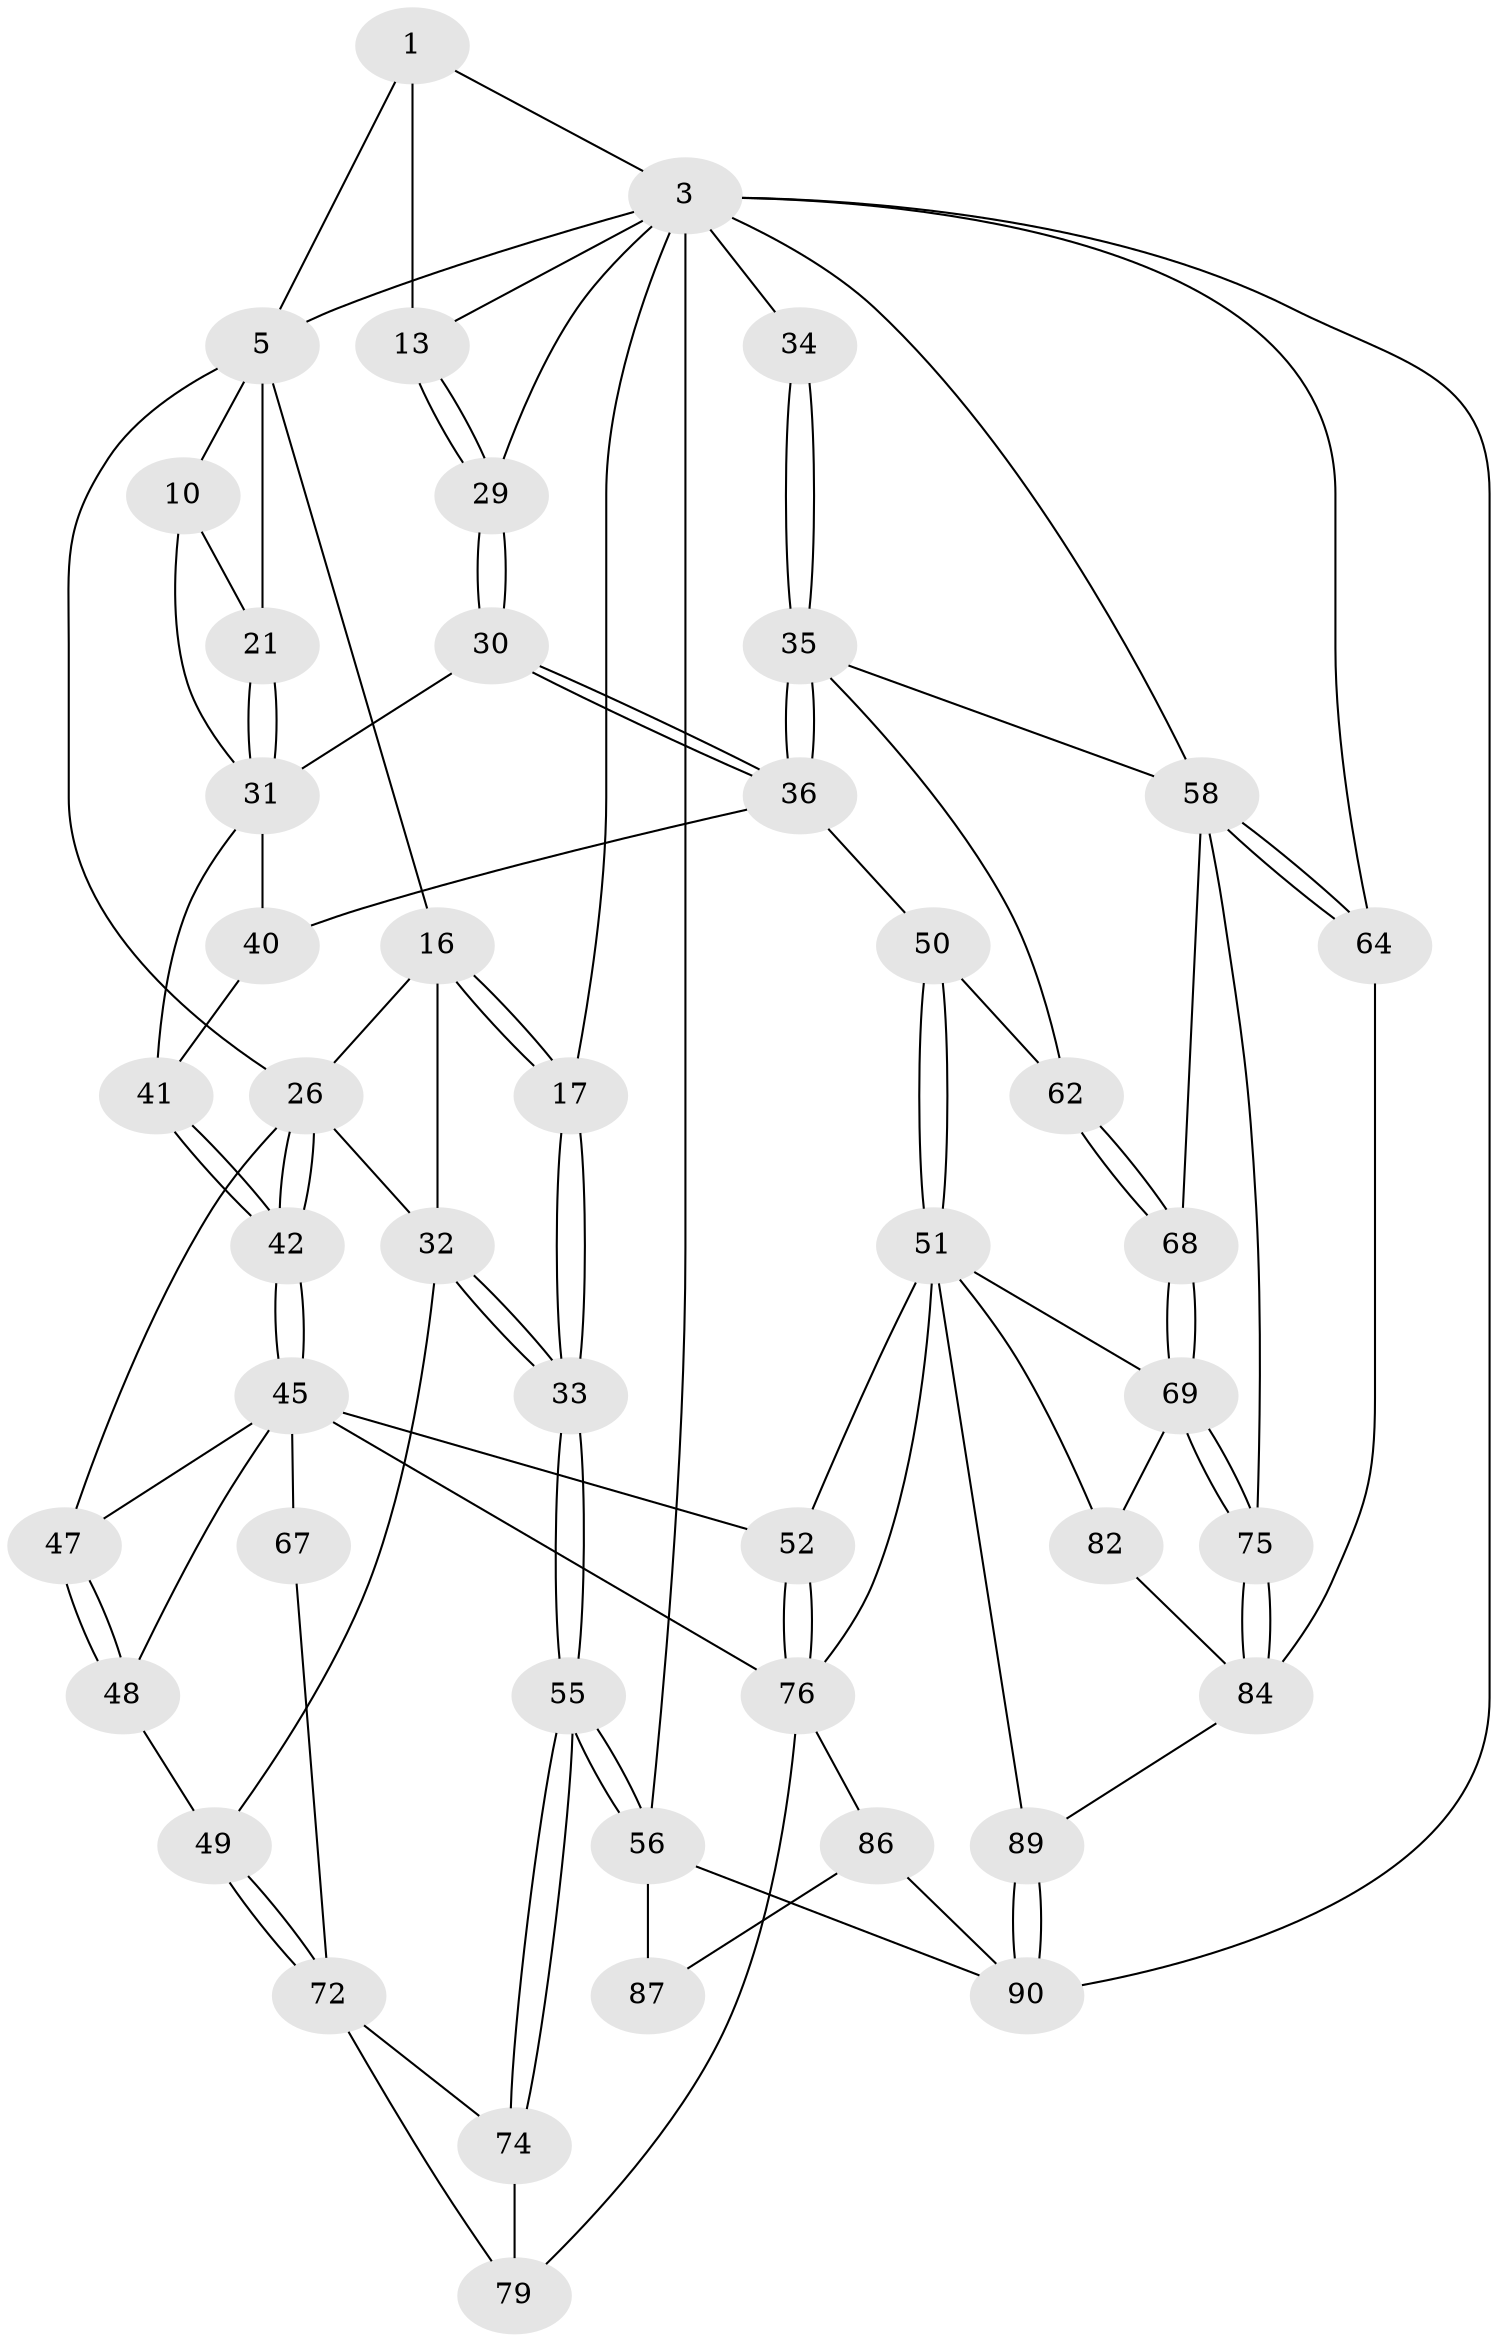 // original degree distribution, {3: 0.021739130434782608, 5: 0.5652173913043478, 6: 0.1956521739130435, 4: 0.21739130434782608}
// Generated by graph-tools (version 1.1) at 2025/28/03/15/25 16:28:09]
// undirected, 46 vertices, 109 edges
graph export_dot {
graph [start="1"]
  node [color=gray90,style=filled];
  1 [pos="+0.5626860998792469+0",super="+7+2"];
  3 [pos="+1+0",super="+23+4+63"];
  5 [pos="+0.050612903784273786+0",super="+6+11"];
  10 [pos="+0.3063274963011916+0.10147720072612293",super="+19"];
  13 [pos="+0.6579432500231156+0.13716276673775316",super="+14"];
  16 [pos="+0.1545890025413702+0.17644419204463935",super="+28"];
  17 [pos="+0+0"];
  21 [pos="+0.4701959277102449+0.21567816315236496"];
  26 [pos="+0.28567163389785843+0.2962757725384052",super="+27"];
  29 [pos="+0.7109703632153161+0.20132991371674705"];
  30 [pos="+0.6112773311732794+0.29967990033010206"];
  31 [pos="+0.5140815556193942+0.2854332441511285",super="+37"];
  32 [pos="+0+0.45949469373055646",super="+44"];
  33 [pos="+0+0.4652904303207827"];
  34 [pos="+0.8360966879619811+0.3286606254340938"];
  35 [pos="+0.7935325456944649+0.4005433584382891",super="+61"];
  36 [pos="+0.6531291229698166+0.40291017943132396",super="+39"];
  40 [pos="+0.5388214479996906+0.3996625955599264"];
  41 [pos="+0.42132557962879263+0.41561872690972995"];
  42 [pos="+0.403884347167848+0.42965422137493764"];
  45 [pos="+0.3998493140651878+0.47180409539660895",super="+53+46"];
  47 [pos="+0.3154043234712113+0.4371597136443368"];
  48 [pos="+0.2526314983009615+0.4927836966830604"];
  49 [pos="+0.1355391251915214+0.4334909113354656"];
  50 [pos="+0.5683602880081181+0.49253728325343626"];
  51 [pos="+0.5225743189045902+0.5669104963106374",super="+71"];
  52 [pos="+0.5144656976719189+0.5661505376578932"];
  55 [pos="+0+0.5764446033236362"];
  56 [pos="+0+0.8462265233671958",super="+57"];
  58 [pos="+1+0.7335071186003796",super="+59"];
  62 [pos="+0.6491155542589626+0.5152128245515541"];
  64 [pos="+1+0.7511102742239227"];
  67 [pos="+0.30747680263321603+0.606526043061112"];
  68 [pos="+0.7211110746176227+0.562096491171986"];
  69 [pos="+0.6534301715475181+0.6479646122894194",super="+70"];
  72 [pos="+0.2524511433544948+0.6268753007647898",super="+73"];
  74 [pos="+0+0.5997036849441291"];
  75 [pos="+0.7344775882618814+0.7052458364270574"];
  76 [pos="+0.3714359422189104+0.7007217835073986",super="+77"];
  79 [pos="+0.23469268270460078+0.7617041568236805"];
  82 [pos="+0.6299049037970776+0.7499998371955349"];
  84 [pos="+0.7290772673645908+0.7939252274782121",super="+85"];
  86 [pos="+0.25470325387260606+0.82183916765066",super="+88"];
  87 [pos="+0.1831543411642688+0.8694120399461766"];
  89 [pos="+0.6401904624387665+0.9943930090095702"];
  90 [pos="+0.6149596365874959+1",super="+91"];
  1 -- 13 [weight=2];
  1 -- 3;
  1 -- 5 [weight=2];
  3 -- 34 [weight=2];
  3 -- 58;
  3 -- 29;
  3 -- 13;
  3 -- 17;
  3 -- 5;
  3 -- 56 [weight=2];
  3 -- 64;
  3 -- 90;
  5 -- 10 [weight=3];
  5 -- 21;
  5 -- 16;
  5 -- 26;
  10 -- 21;
  10 -- 31;
  13 -- 29;
  13 -- 29;
  16 -- 17;
  16 -- 17;
  16 -- 26;
  16 -- 32;
  17 -- 33;
  17 -- 33;
  21 -- 31;
  21 -- 31;
  26 -- 42;
  26 -- 42;
  26 -- 47;
  26 -- 32;
  29 -- 30;
  29 -- 30;
  30 -- 31;
  30 -- 36;
  30 -- 36;
  31 -- 40;
  31 -- 41;
  32 -- 33;
  32 -- 33;
  32 -- 49;
  33 -- 55;
  33 -- 55;
  34 -- 35;
  34 -- 35;
  35 -- 36;
  35 -- 36;
  35 -- 58;
  35 -- 62;
  36 -- 40;
  36 -- 50;
  40 -- 41;
  41 -- 42;
  41 -- 42;
  42 -- 45;
  42 -- 45;
  45 -- 67 [weight=2];
  45 -- 52;
  45 -- 76;
  45 -- 48;
  45 -- 47;
  47 -- 48;
  47 -- 48;
  48 -- 49;
  49 -- 72;
  49 -- 72;
  50 -- 51;
  50 -- 51;
  50 -- 62;
  51 -- 52;
  51 -- 82;
  51 -- 89;
  51 -- 69;
  51 -- 76;
  52 -- 76;
  52 -- 76;
  55 -- 56;
  55 -- 56;
  55 -- 74;
  55 -- 74;
  56 -- 87 [weight=2];
  56 -- 90;
  58 -- 64;
  58 -- 64;
  58 -- 75;
  58 -- 68;
  62 -- 68;
  62 -- 68;
  64 -- 84;
  67 -- 72;
  68 -- 69;
  68 -- 69;
  69 -- 75;
  69 -- 75;
  69 -- 82;
  72 -- 74;
  72 -- 79;
  74 -- 79;
  75 -- 84;
  75 -- 84;
  76 -- 86 [weight=2];
  76 -- 79;
  82 -- 84;
  84 -- 89;
  86 -- 87;
  86 -- 90;
  89 -- 90;
  89 -- 90;
}
